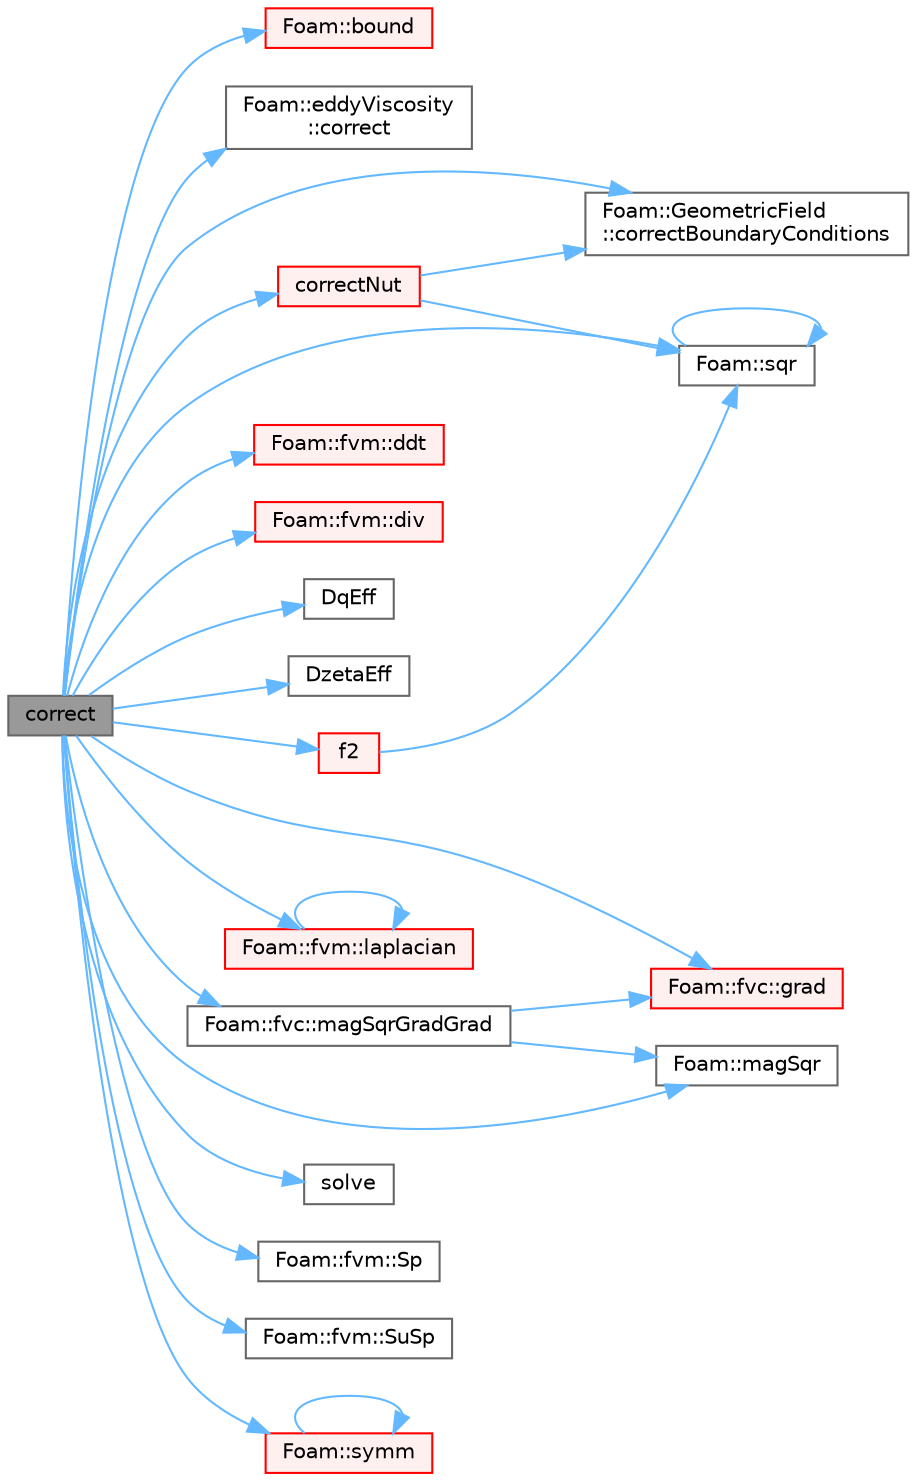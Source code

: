 digraph "correct"
{
 // LATEX_PDF_SIZE
  bgcolor="transparent";
  edge [fontname=Helvetica,fontsize=10,labelfontname=Helvetica,labelfontsize=10];
  node [fontname=Helvetica,fontsize=10,shape=box,height=0.2,width=0.4];
  rankdir="LR";
  Node1 [id="Node000001",label="correct",height=0.2,width=0.4,color="gray40", fillcolor="grey60", style="filled", fontcolor="black",tooltip=" "];
  Node1 -> Node2 [id="edge1_Node000001_Node000002",color="steelblue1",style="solid",tooltip=" "];
  Node2 [id="Node000002",label="Foam::bound",height=0.2,width=0.4,color="red", fillcolor="#FFF0F0", style="filled",URL="$namespaceFoam.html#a334b2a2d0ce7997d360f7a018174a077",tooltip=" "];
  Node1 -> Node29 [id="edge2_Node000001_Node000029",color="steelblue1",style="solid",tooltip=" "];
  Node29 [id="Node000029",label="Foam::eddyViscosity\l::correct",height=0.2,width=0.4,color="grey40", fillcolor="white", style="filled",URL="$classFoam_1_1eddyViscosity.html#aa4d8a8ca44f2b13f84ba64733f6e0252",tooltip=" "];
  Node1 -> Node30 [id="edge3_Node000001_Node000030",color="steelblue1",style="solid",tooltip=" "];
  Node30 [id="Node000030",label="Foam::GeometricField\l::correctBoundaryConditions",height=0.2,width=0.4,color="grey40", fillcolor="white", style="filled",URL="$classFoam_1_1GeometricField.html#acaf6878ef900e593c4b20812f1b567d6",tooltip=" "];
  Node1 -> Node31 [id="edge4_Node000001_Node000031",color="steelblue1",style="solid",tooltip=" "];
  Node31 [id="Node000031",label="correctNut",height=0.2,width=0.4,color="red", fillcolor="#FFF0F0", style="filled",URL="$classFoam_1_1incompressible_1_1RASModels_1_1qZeta.html#aaffe89433f18f1ee4137486e19219448",tooltip=" "];
  Node31 -> Node30 [id="edge5_Node000031_Node000030",color="steelblue1",style="solid",tooltip=" "];
  Node31 -> Node35 [id="edge6_Node000031_Node000035",color="steelblue1",style="solid",tooltip=" "];
  Node35 [id="Node000035",label="Foam::sqr",height=0.2,width=0.4,color="grey40", fillcolor="white", style="filled",URL="$namespaceFoam.html#a277dc11c581d53826ab5090b08f3b17b",tooltip=" "];
  Node35 -> Node35 [id="edge7_Node000035_Node000035",color="steelblue1",style="solid",tooltip=" "];
  Node1 -> Node36 [id="edge8_Node000001_Node000036",color="steelblue1",style="solid",tooltip=" "];
  Node36 [id="Node000036",label="Foam::fvm::ddt",height=0.2,width=0.4,color="red", fillcolor="#FFF0F0", style="filled",URL="$namespaceFoam_1_1fvm.html#a2d88eca98ab69b84af7ddb96e35f5a44",tooltip=" "];
  Node1 -> Node40 [id="edge9_Node000001_Node000040",color="steelblue1",style="solid",tooltip=" "];
  Node40 [id="Node000040",label="Foam::fvm::div",height=0.2,width=0.4,color="red", fillcolor="#FFF0F0", style="filled",URL="$namespaceFoam_1_1fvm.html#a058dd4757c11ae656c8d576632b33d25",tooltip=" "];
  Node1 -> Node43 [id="edge10_Node000001_Node000043",color="steelblue1",style="solid",tooltip=" "];
  Node43 [id="Node000043",label="DqEff",height=0.2,width=0.4,color="grey40", fillcolor="white", style="filled",URL="$classFoam_1_1incompressible_1_1RASModels_1_1qZeta.html#a9684c1d260cbcaa4c0cbb2acb764192c",tooltip=" "];
  Node1 -> Node44 [id="edge11_Node000001_Node000044",color="steelblue1",style="solid",tooltip=" "];
  Node44 [id="Node000044",label="DzetaEff",height=0.2,width=0.4,color="grey40", fillcolor="white", style="filled",URL="$classFoam_1_1incompressible_1_1RASModels_1_1qZeta.html#aa972b866d2265f7a6668ef73a00fe351",tooltip=" "];
  Node1 -> Node45 [id="edge12_Node000001_Node000045",color="steelblue1",style="solid",tooltip=" "];
  Node45 [id="Node000045",label="f2",height=0.2,width=0.4,color="red", fillcolor="#FFF0F0", style="filled",URL="$classFoam_1_1incompressible_1_1RASModels_1_1qZeta.html#a1b4f7d92e1429c1ddb52e85a205ce7fb",tooltip=" "];
  Node45 -> Node35 [id="edge13_Node000045_Node000035",color="steelblue1",style="solid",tooltip=" "];
  Node1 -> Node46 [id="edge14_Node000001_Node000046",color="steelblue1",style="solid",tooltip=" "];
  Node46 [id="Node000046",label="Foam::fvc::grad",height=0.2,width=0.4,color="red", fillcolor="#FFF0F0", style="filled",URL="$namespaceFoam_1_1fvc.html#a094a9cf8cbcd7511778abc82036c8a4b",tooltip=" "];
  Node1 -> Node48 [id="edge15_Node000001_Node000048",color="steelblue1",style="solid",tooltip=" "];
  Node48 [id="Node000048",label="Foam::fvm::laplacian",height=0.2,width=0.4,color="red", fillcolor="#FFF0F0", style="filled",URL="$namespaceFoam_1_1fvm.html#a05679b154654e47e9f1e2fbd2bc0bae0",tooltip=" "];
  Node48 -> Node48 [id="edge16_Node000048_Node000048",color="steelblue1",style="solid",tooltip=" "];
  Node1 -> Node49 [id="edge17_Node000001_Node000049",color="steelblue1",style="solid",tooltip=" "];
  Node49 [id="Node000049",label="Foam::magSqr",height=0.2,width=0.4,color="grey40", fillcolor="white", style="filled",URL="$namespaceFoam.html#aea671360975cf54141f555a789ce3148",tooltip=" "];
  Node1 -> Node50 [id="edge18_Node000001_Node000050",color="steelblue1",style="solid",tooltip=" "];
  Node50 [id="Node000050",label="Foam::fvc::magSqrGradGrad",height=0.2,width=0.4,color="grey40", fillcolor="white", style="filled",URL="$namespaceFoam_1_1fvc.html#a50095c877eb654d989c28539a607c5cc",tooltip=" "];
  Node50 -> Node46 [id="edge19_Node000050_Node000046",color="steelblue1",style="solid",tooltip=" "];
  Node50 -> Node49 [id="edge20_Node000050_Node000049",color="steelblue1",style="solid",tooltip=" "];
  Node1 -> Node51 [id="edge21_Node000001_Node000051",color="steelblue1",style="solid",tooltip=" "];
  Node51 [id="Node000051",label="solve",height=0.2,width=0.4,color="grey40", fillcolor="white", style="filled",URL="$solveBulkSurfactant_8H.html#a4ed43d58a6754059fa012bd273d05e33",tooltip=" "];
  Node1 -> Node52 [id="edge22_Node000001_Node000052",color="steelblue1",style="solid",tooltip=" "];
  Node52 [id="Node000052",label="Foam::fvm::Sp",height=0.2,width=0.4,color="grey40", fillcolor="white", style="filled",URL="$namespaceFoam_1_1fvm.html#af8062d84b43cdfe63a19c1e2e0b6de6a",tooltip=" "];
  Node1 -> Node35 [id="edge23_Node000001_Node000035",color="steelblue1",style="solid",tooltip=" "];
  Node1 -> Node53 [id="edge24_Node000001_Node000053",color="steelblue1",style="solid",tooltip=" "];
  Node53 [id="Node000053",label="Foam::fvm::SuSp",height=0.2,width=0.4,color="grey40", fillcolor="white", style="filled",URL="$namespaceFoam_1_1fvm.html#a8e3b3055b16bdf1b45e71a97e7e6146f",tooltip=" "];
  Node1 -> Node54 [id="edge25_Node000001_Node000054",color="steelblue1",style="solid",tooltip=" "];
  Node54 [id="Node000054",label="Foam::symm",height=0.2,width=0.4,color="red", fillcolor="#FFF0F0", style="filled",URL="$namespaceFoam.html#a112755faabb5ff081d7a25a936a1d3c4",tooltip=" "];
  Node54 -> Node54 [id="edge26_Node000054_Node000054",color="steelblue1",style="solid",tooltip=" "];
}
